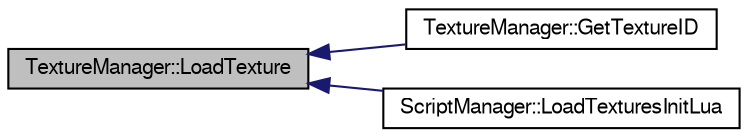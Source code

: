 digraph G
{
  bgcolor="transparent";
  edge [fontname="FreeSans",fontsize=10,labelfontname="FreeSans",labelfontsize=10];
  node [fontname="FreeSans",fontsize=10,shape=record];
  rankdir=LR;
  Node1 [label="TextureManager::LoadTexture",height=0.2,width=0.4,color="black", fillcolor="grey75", style="filled" fontcolor="black"];
  Node1 -> Node2 [dir=back,color="midnightblue",fontsize=10,style="solid"];
  Node2 [label="TextureManager::GetTextureID",height=0.2,width=0.4,color="black",URL="$class_texture_manager.html#5dbb010f1a5779a8231e3aa02c1ccc0e",tooltip="Return a texture."];
  Node1 -> Node3 [dir=back,color="midnightblue",fontsize=10,style="solid"];
  Node3 [label="ScriptManager::LoadTexturesInitLua",height=0.2,width=0.4,color="black",URL="$class_script_manager.html#ad8b6e301a1718048869040f83689ec1",tooltip="Load all textures."];
}
